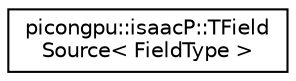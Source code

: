 digraph "Graphical Class Hierarchy"
{
 // LATEX_PDF_SIZE
  edge [fontname="Helvetica",fontsize="10",labelfontname="Helvetica",labelfontsize="10"];
  node [fontname="Helvetica",fontsize="10",shape=record];
  rankdir="LR";
  Node0 [label="picongpu::isaacP::TField\lSource\< FieldType \>",height=0.2,width=0.4,color="black", fillcolor="white", style="filled",URL="$classpicongpu_1_1isaac_p_1_1_t_field_source.html",tooltip=" "];
}
